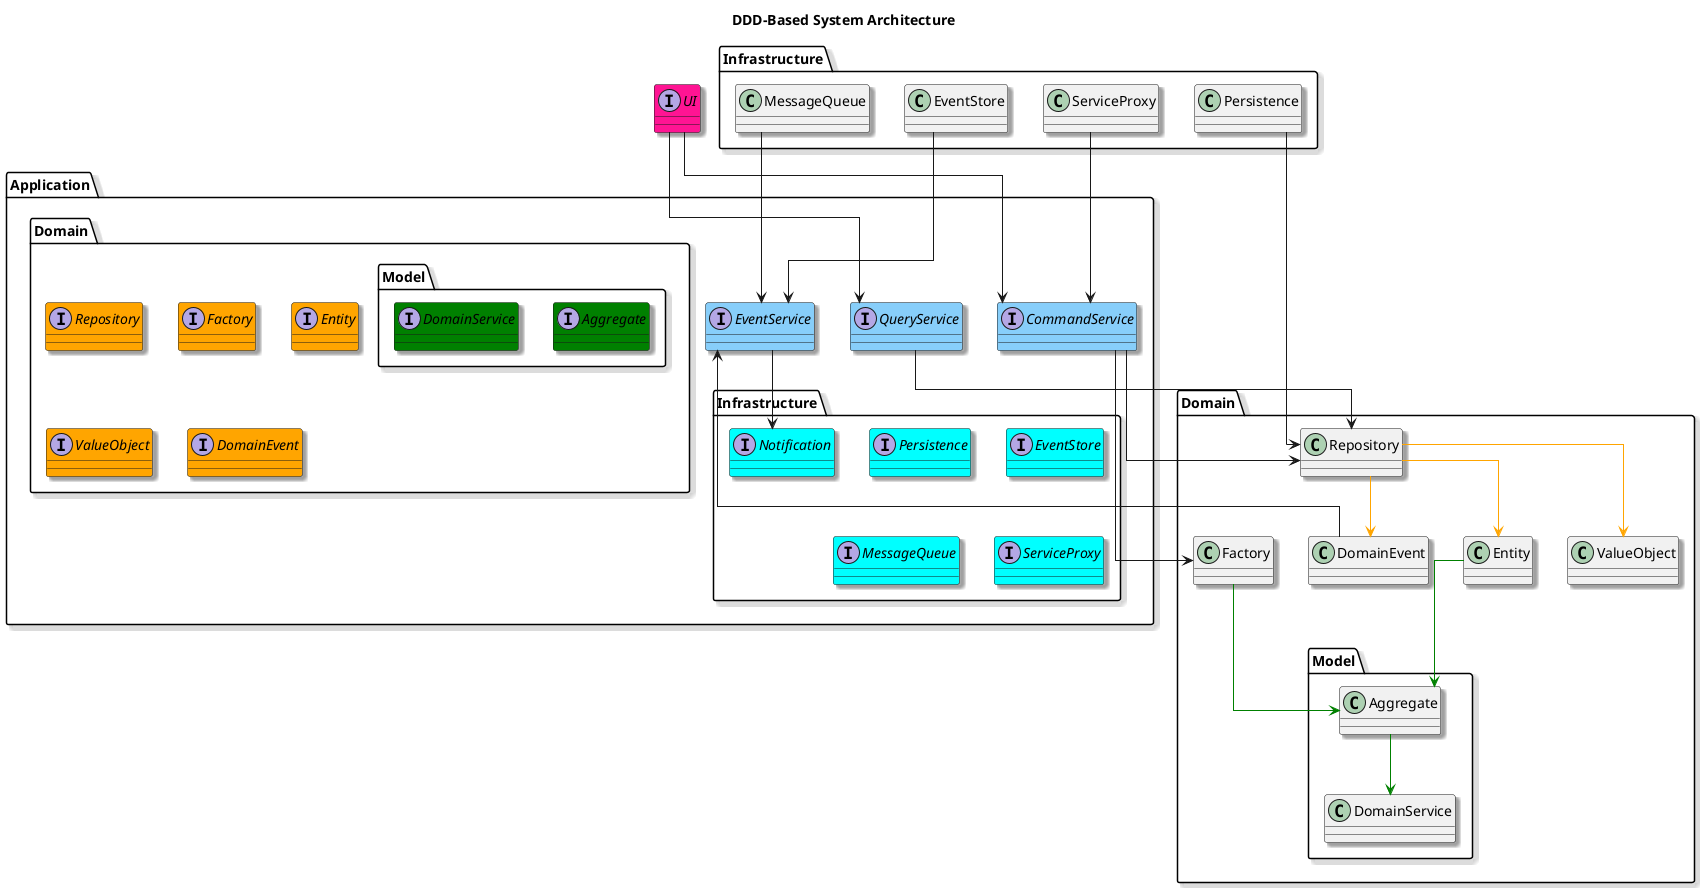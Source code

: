 @startuml
title DDD-Based System Architecture


skinparam linetype ortho
skinparam shadowing true

interface UI #DeepPink

package Application {
  interface CommandService #LightSkyBlue
  interface QueryService #LightSkyBlue
  interface EventService #LightSkyBlue
  package Domain {
    interface Repository #Orange
    interface Factory #Orange
    interface Entity #Orange
    interface ValueObject #Orange
    interface DomainEvent #Orange
    package Model {
      interface Aggregate #Green
      interface DomainService #Green
    }
  }
  package Infrastructure {
    interface Persistence #Aqua
    interface EventStore #Aqua
    interface MessageQueue #Aqua
    interface ServiceProxy #Aqua
    interface Notification #Aqua
  }
}

UI --> CommandService
UI --> QueryService
EventService --> Notification

CommandService --> Domain.Repository
CommandService --> Domain.Factory
QueryService --> Domain.Repository
Domain.Repository --> Domain.Entity #Orange
Domain.Repository --> Domain.ValueObject #Orange
Domain.Repository --> Domain.DomainEvent #Orange
Domain.Entity --> Domain.Model.Aggregate #Green
Domain.Factory --> Domain.Model.Aggregate #Green
Domain.DomainEvent --> EventService
Domain.Model.Aggregate --> Domain.Model.DomainService #Green
Infrastructure.Persistence --> Domain.Repository
Infrastructure.EventStore --> EventService
Infrastructure.MessageQueue --> EventService
Infrastructure.ServiceProxy --> CommandService
@enduml
